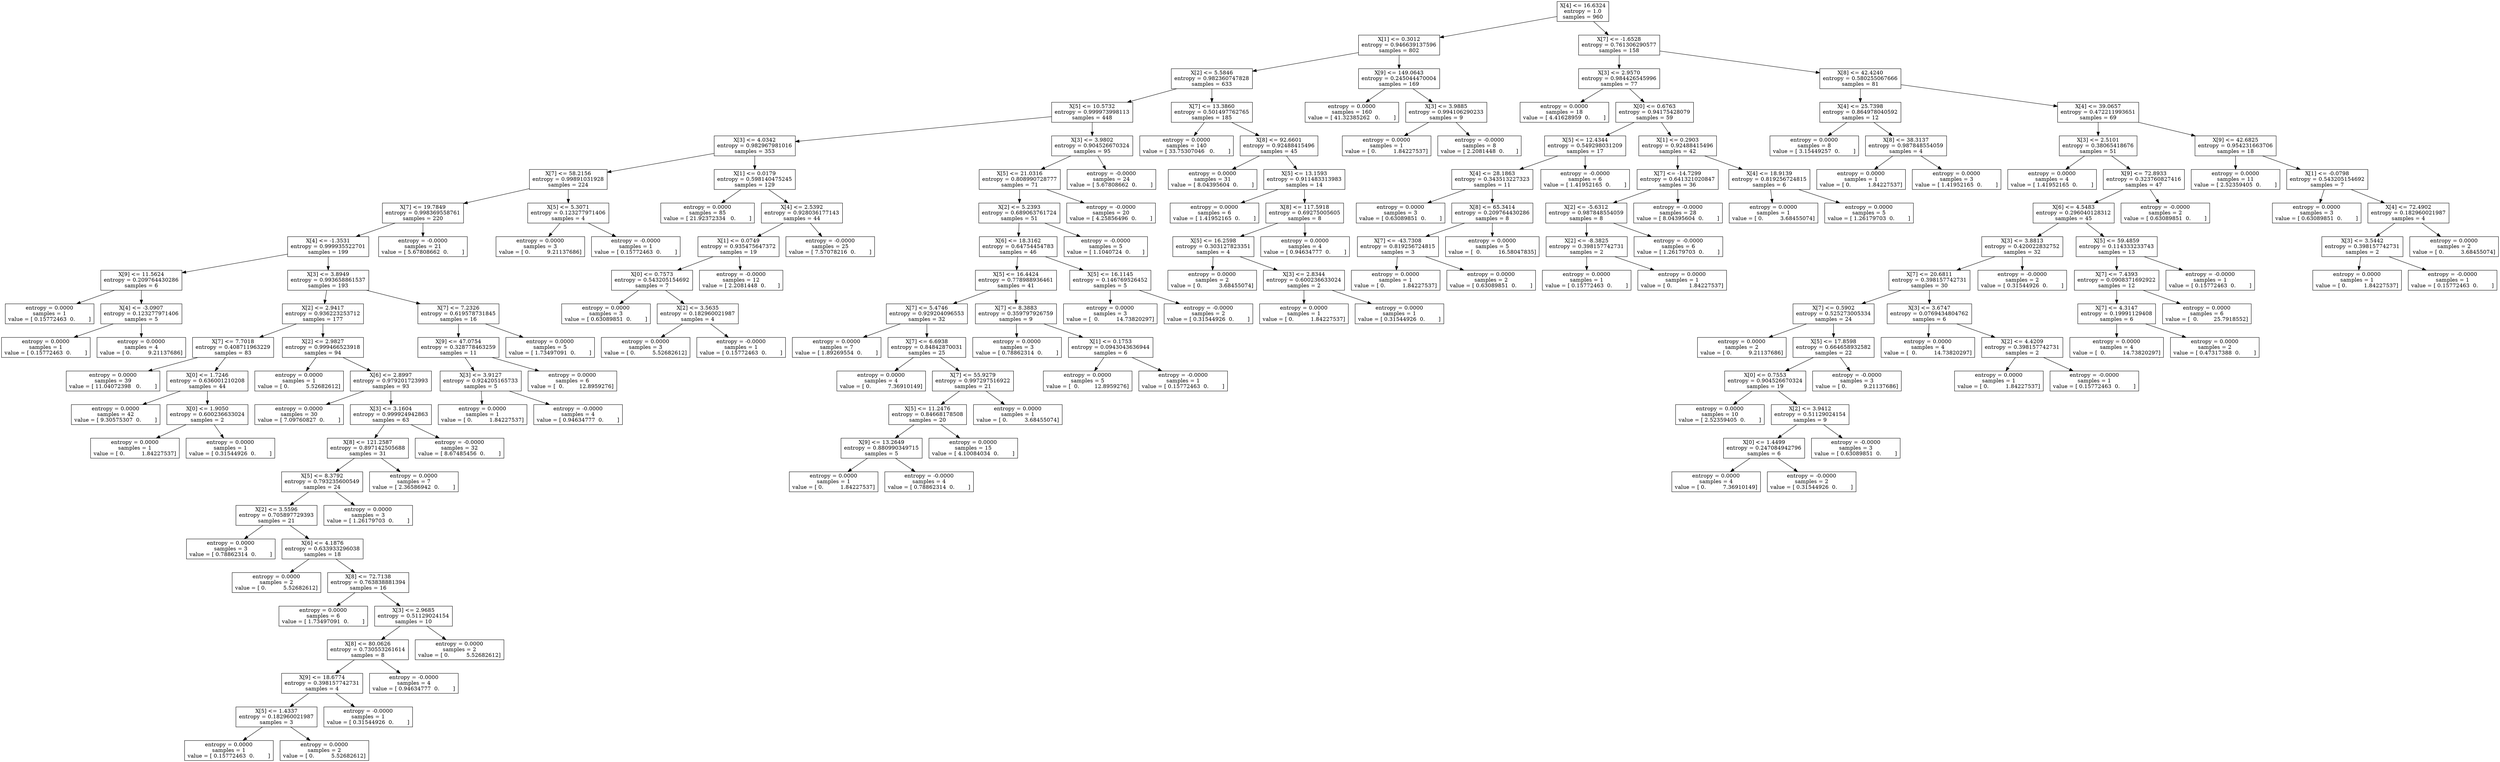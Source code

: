 digraph Tree {
0 [label="X[4] <= 16.6324\nentropy = 1.0\nsamples = 960", shape="box"] ;
1 [label="X[1] <= 0.3012\nentropy = 0.946639137596\nsamples = 802", shape="box"] ;
0 -> 1 ;
2 [label="X[2] <= 5.5846\nentropy = 0.982360747828\nsamples = 633", shape="box"] ;
1 -> 2 ;
3 [label="X[5] <= 10.5732\nentropy = 0.999973998113\nsamples = 448", shape="box"] ;
2 -> 3 ;
4 [label="X[3] <= 4.0342\nentropy = 0.982967981016\nsamples = 353", shape="box"] ;
3 -> 4 ;
5 [label="X[7] <= 58.2156\nentropy = 0.99891031928\nsamples = 224", shape="box"] ;
4 -> 5 ;
6 [label="X[7] <= 19.7849\nentropy = 0.998369558761\nsamples = 220", shape="box"] ;
5 -> 6 ;
7 [label="X[4] <= -1.3531\nentropy = 0.999935522701\nsamples = 199", shape="box"] ;
6 -> 7 ;
8 [label="X[9] <= 11.5624\nentropy = 0.209764430286\nsamples = 6", shape="box"] ;
7 -> 8 ;
9 [label="entropy = 0.0000\nsamples = 1\nvalue = [ 0.15772463  0.        ]", shape="box"] ;
8 -> 9 ;
10 [label="X[4] <= -3.0907\nentropy = 0.123277971406\nsamples = 5", shape="box"] ;
8 -> 10 ;
11 [label="entropy = 0.0000\nsamples = 1\nvalue = [ 0.15772463  0.        ]", shape="box"] ;
10 -> 11 ;
12 [label="entropy = 0.0000\nsamples = 4\nvalue = [ 0.          9.21137686]", shape="box"] ;
10 -> 12 ;
13 [label="X[3] <= 3.8949\nentropy = 0.993658861537\nsamples = 193", shape="box"] ;
7 -> 13 ;
14 [label="X[2] <= 2.9417\nentropy = 0.936223253712\nsamples = 177", shape="box"] ;
13 -> 14 ;
15 [label="X[7] <= 7.7018\nentropy = 0.408711963229\nsamples = 83", shape="box"] ;
14 -> 15 ;
16 [label="entropy = 0.0000\nsamples = 39\nvalue = [ 11.04072398   0.        ]", shape="box"] ;
15 -> 16 ;
17 [label="X[0] <= 1.7246\nentropy = 0.636001210208\nsamples = 44", shape="box"] ;
15 -> 17 ;
18 [label="entropy = 0.0000\nsamples = 42\nvalue = [ 9.30575307  0.        ]", shape="box"] ;
17 -> 18 ;
19 [label="X[0] <= 1.9050\nentropy = 0.600236633024\nsamples = 2", shape="box"] ;
17 -> 19 ;
20 [label="entropy = 0.0000\nsamples = 1\nvalue = [ 0.          1.84227537]", shape="box"] ;
19 -> 20 ;
21 [label="entropy = 0.0000\nsamples = 1\nvalue = [ 0.31544926  0.        ]", shape="box"] ;
19 -> 21 ;
22 [label="X[2] <= 2.9827\nentropy = 0.999466523918\nsamples = 94", shape="box"] ;
14 -> 22 ;
23 [label="entropy = 0.0000\nsamples = 1\nvalue = [ 0.          5.52682612]", shape="box"] ;
22 -> 23 ;
24 [label="X[6] <= 2.8997\nentropy = 0.979201723993\nsamples = 93", shape="box"] ;
22 -> 24 ;
25 [label="entropy = 0.0000\nsamples = 30\nvalue = [ 7.09760827  0.        ]", shape="box"] ;
24 -> 25 ;
26 [label="X[3] <= 3.1604\nentropy = 0.999924942863\nsamples = 63", shape="box"] ;
24 -> 26 ;
27 [label="X[8] <= 121.2587\nentropy = 0.897142505688\nsamples = 31", shape="box"] ;
26 -> 27 ;
28 [label="X[5] <= 8.3792\nentropy = 0.793235600549\nsamples = 24", shape="box"] ;
27 -> 28 ;
29 [label="X[2] <= 3.5596\nentropy = 0.705897729393\nsamples = 21", shape="box"] ;
28 -> 29 ;
30 [label="entropy = 0.0000\nsamples = 3\nvalue = [ 0.78862314  0.        ]", shape="box"] ;
29 -> 30 ;
31 [label="X[6] <= 4.1876\nentropy = 0.633933296038\nsamples = 18", shape="box"] ;
29 -> 31 ;
32 [label="entropy = 0.0000\nsamples = 2\nvalue = [ 0.          5.52682612]", shape="box"] ;
31 -> 32 ;
33 [label="X[8] <= 72.7138\nentropy = 0.763838881394\nsamples = 16", shape="box"] ;
31 -> 33 ;
34 [label="entropy = 0.0000\nsamples = 6\nvalue = [ 1.73497091  0.        ]", shape="box"] ;
33 -> 34 ;
35 [label="X[3] <= 2.9685\nentropy = 0.51129024154\nsamples = 10", shape="box"] ;
33 -> 35 ;
36 [label="X[8] <= 80.0626\nentropy = 0.730553261614\nsamples = 8", shape="box"] ;
35 -> 36 ;
37 [label="X[9] <= 18.6774\nentropy = 0.398157742731\nsamples = 4", shape="box"] ;
36 -> 37 ;
38 [label="X[5] <= 1.4337\nentropy = 0.182960021987\nsamples = 3", shape="box"] ;
37 -> 38 ;
39 [label="entropy = 0.0000\nsamples = 1\nvalue = [ 0.15772463  0.        ]", shape="box"] ;
38 -> 39 ;
40 [label="entropy = 0.0000\nsamples = 2\nvalue = [ 0.          5.52682612]", shape="box"] ;
38 -> 40 ;
41 [label="entropy = -0.0000\nsamples = 1\nvalue = [ 0.31544926  0.        ]", shape="box"] ;
37 -> 41 ;
42 [label="entropy = -0.0000\nsamples = 4\nvalue = [ 0.94634777  0.        ]", shape="box"] ;
36 -> 42 ;
43 [label="entropy = 0.0000\nsamples = 2\nvalue = [ 0.          5.52682612]", shape="box"] ;
35 -> 43 ;
44 [label="entropy = 0.0000\nsamples = 3\nvalue = [ 1.26179703  0.        ]", shape="box"] ;
28 -> 44 ;
45 [label="entropy = 0.0000\nsamples = 7\nvalue = [ 2.36586942  0.        ]", shape="box"] ;
27 -> 45 ;
46 [label="entropy = -0.0000\nsamples = 32\nvalue = [ 8.67485456  0.        ]", shape="box"] ;
26 -> 46 ;
47 [label="X[7] <= 7.2326\nentropy = 0.619578731845\nsamples = 16", shape="box"] ;
13 -> 47 ;
48 [label="X[9] <= 47.0754\nentropy = 0.328778463259\nsamples = 11", shape="box"] ;
47 -> 48 ;
49 [label="X[3] <= 3.9127\nentropy = 0.924205165733\nsamples = 5", shape="box"] ;
48 -> 49 ;
50 [label="entropy = 0.0000\nsamples = 1\nvalue = [ 0.          1.84227537]", shape="box"] ;
49 -> 50 ;
51 [label="entropy = -0.0000\nsamples = 4\nvalue = [ 0.94634777  0.        ]", shape="box"] ;
49 -> 51 ;
52 [label="entropy = 0.0000\nsamples = 6\nvalue = [  0.         12.8959276]", shape="box"] ;
48 -> 52 ;
53 [label="entropy = 0.0000\nsamples = 5\nvalue = [ 1.73497091  0.        ]", shape="box"] ;
47 -> 53 ;
54 [label="entropy = -0.0000\nsamples = 21\nvalue = [ 5.67808662  0.        ]", shape="box"] ;
6 -> 54 ;
55 [label="X[5] <= 5.3071\nentropy = 0.123277971406\nsamples = 4", shape="box"] ;
5 -> 55 ;
56 [label="entropy = 0.0000\nsamples = 3\nvalue = [ 0.          9.21137686]", shape="box"] ;
55 -> 56 ;
57 [label="entropy = -0.0000\nsamples = 1\nvalue = [ 0.15772463  0.        ]", shape="box"] ;
55 -> 57 ;
58 [label="X[1] <= 0.0179\nentropy = 0.598140475245\nsamples = 129", shape="box"] ;
4 -> 58 ;
59 [label="entropy = 0.0000\nsamples = 85\nvalue = [ 21.92372334   0.        ]", shape="box"] ;
58 -> 59 ;
60 [label="X[4] <= 2.5392\nentropy = 0.928036177143\nsamples = 44", shape="box"] ;
58 -> 60 ;
61 [label="X[1] <= 0.0749\nentropy = 0.935475647372\nsamples = 19", shape="box"] ;
60 -> 61 ;
62 [label="X[0] <= 0.7573\nentropy = 0.543205154692\nsamples = 7", shape="box"] ;
61 -> 62 ;
63 [label="entropy = 0.0000\nsamples = 3\nvalue = [ 0.63089851  0.        ]", shape="box"] ;
62 -> 63 ;
64 [label="X[2] <= 3.5635\nentropy = 0.182960021987\nsamples = 4", shape="box"] ;
62 -> 64 ;
65 [label="entropy = 0.0000\nsamples = 3\nvalue = [ 0.          5.52682612]", shape="box"] ;
64 -> 65 ;
66 [label="entropy = -0.0000\nsamples = 1\nvalue = [ 0.15772463  0.        ]", shape="box"] ;
64 -> 66 ;
67 [label="entropy = -0.0000\nsamples = 12\nvalue = [ 2.2081448  0.       ]", shape="box"] ;
61 -> 67 ;
68 [label="entropy = -0.0000\nsamples = 25\nvalue = [ 7.57078216  0.        ]", shape="box"] ;
60 -> 68 ;
69 [label="X[3] <= 3.9802\nentropy = 0.904526670324\nsamples = 95", shape="box"] ;
3 -> 69 ;
70 [label="X[5] <= 21.0316\nentropy = 0.808990728777\nsamples = 71", shape="box"] ;
69 -> 70 ;
71 [label="X[2] <= 5.2393\nentropy = 0.689063761724\nsamples = 51", shape="box"] ;
70 -> 71 ;
72 [label="X[6] <= 18.3162\nentropy = 0.64754454783\nsamples = 46", shape="box"] ;
71 -> 72 ;
73 [label="X[5] <= 16.4424\nentropy = 0.778988936461\nsamples = 41", shape="box"] ;
72 -> 73 ;
74 [label="X[7] <= 5.4746\nentropy = 0.929204096553\nsamples = 32", shape="box"] ;
73 -> 74 ;
75 [label="entropy = 0.0000\nsamples = 7\nvalue = [ 1.89269554  0.        ]", shape="box"] ;
74 -> 75 ;
76 [label="X[7] <= 6.6938\nentropy = 0.84842870031\nsamples = 25", shape="box"] ;
74 -> 76 ;
77 [label="entropy = 0.0000\nsamples = 4\nvalue = [ 0.          7.36910149]", shape="box"] ;
76 -> 77 ;
78 [label="X[7] <= 55.9279\nentropy = 0.997297516922\nsamples = 21", shape="box"] ;
76 -> 78 ;
79 [label="X[5] <= 11.2476\nentropy = 0.84668178508\nsamples = 20", shape="box"] ;
78 -> 79 ;
80 [label="X[9] <= 13.2649\nentropy = 0.880990349715\nsamples = 5", shape="box"] ;
79 -> 80 ;
81 [label="entropy = 0.0000\nsamples = 1\nvalue = [ 0.          1.84227537]", shape="box"] ;
80 -> 81 ;
82 [label="entropy = -0.0000\nsamples = 4\nvalue = [ 0.78862314  0.        ]", shape="box"] ;
80 -> 82 ;
83 [label="entropy = 0.0000\nsamples = 15\nvalue = [ 4.10084034  0.        ]", shape="box"] ;
79 -> 83 ;
84 [label="entropy = 0.0000\nsamples = 1\nvalue = [ 0.          3.68455074]", shape="box"] ;
78 -> 84 ;
85 [label="X[7] <= 8.3883\nentropy = 0.359797926759\nsamples = 9", shape="box"] ;
73 -> 85 ;
86 [label="entropy = 0.0000\nsamples = 3\nvalue = [ 0.78862314  0.        ]", shape="box"] ;
85 -> 86 ;
87 [label="X[1] <= 0.1753\nentropy = 0.0943043636944\nsamples = 6", shape="box"] ;
85 -> 87 ;
88 [label="entropy = 0.0000\nsamples = 5\nvalue = [  0.         12.8959276]", shape="box"] ;
87 -> 88 ;
89 [label="entropy = -0.0000\nsamples = 1\nvalue = [ 0.15772463  0.        ]", shape="box"] ;
87 -> 89 ;
90 [label="X[5] <= 16.1145\nentropy = 0.146769526452\nsamples = 5", shape="box"] ;
72 -> 90 ;
91 [label="entropy = 0.0000\nsamples = 3\nvalue = [  0.          14.73820297]", shape="box"] ;
90 -> 91 ;
92 [label="entropy = -0.0000\nsamples = 2\nvalue = [ 0.31544926  0.        ]", shape="box"] ;
90 -> 92 ;
93 [label="entropy = -0.0000\nsamples = 5\nvalue = [ 1.1040724  0.       ]", shape="box"] ;
71 -> 93 ;
94 [label="entropy = -0.0000\nsamples = 20\nvalue = [ 4.25856496  0.        ]", shape="box"] ;
70 -> 94 ;
95 [label="entropy = -0.0000\nsamples = 24\nvalue = [ 5.67808662  0.        ]", shape="box"] ;
69 -> 95 ;
96 [label="X[7] <= 13.3860\nentropy = 0.501497762765\nsamples = 185", shape="box"] ;
2 -> 96 ;
97 [label="entropy = 0.0000\nsamples = 140\nvalue = [ 33.75307046   0.        ]", shape="box"] ;
96 -> 97 ;
98 [label="X[8] <= 92.6601\nentropy = 0.92488415496\nsamples = 45", shape="box"] ;
96 -> 98 ;
99 [label="entropy = 0.0000\nsamples = 31\nvalue = [ 8.04395604  0.        ]", shape="box"] ;
98 -> 99 ;
100 [label="X[5] <= 13.1593\nentropy = 0.911483313983\nsamples = 14", shape="box"] ;
98 -> 100 ;
101 [label="entropy = 0.0000\nsamples = 6\nvalue = [ 1.41952165  0.        ]", shape="box"] ;
100 -> 101 ;
102 [label="X[8] <= 117.5918\nentropy = 0.69275005605\nsamples = 8", shape="box"] ;
100 -> 102 ;
103 [label="X[5] <= 16.2598\nentropy = 0.303127823351\nsamples = 4", shape="box"] ;
102 -> 103 ;
104 [label="entropy = 0.0000\nsamples = 2\nvalue = [ 0.          3.68455074]", shape="box"] ;
103 -> 104 ;
105 [label="X[3] <= 2.8344\nentropy = 0.600236633024\nsamples = 2", shape="box"] ;
103 -> 105 ;
106 [label="entropy = 0.0000\nsamples = 1\nvalue = [ 0.          1.84227537]", shape="box"] ;
105 -> 106 ;
107 [label="entropy = 0.0000\nsamples = 1\nvalue = [ 0.31544926  0.        ]", shape="box"] ;
105 -> 107 ;
108 [label="entropy = 0.0000\nsamples = 4\nvalue = [ 0.94634777  0.        ]", shape="box"] ;
102 -> 108 ;
109 [label="X[9] <= 149.0643\nentropy = 0.245044470004\nsamples = 169", shape="box"] ;
1 -> 109 ;
110 [label="entropy = 0.0000\nsamples = 160\nvalue = [ 41.32385262   0.        ]", shape="box"] ;
109 -> 110 ;
111 [label="X[3] <= 3.9885\nentropy = 0.994106290233\nsamples = 9", shape="box"] ;
109 -> 111 ;
112 [label="entropy = 0.0000\nsamples = 1\nvalue = [ 0.          1.84227537]", shape="box"] ;
111 -> 112 ;
113 [label="entropy = -0.0000\nsamples = 8\nvalue = [ 2.2081448  0.       ]", shape="box"] ;
111 -> 113 ;
114 [label="X[7] <= -1.6528\nentropy = 0.761306290577\nsamples = 158", shape="box"] ;
0 -> 114 ;
115 [label="X[3] <= 2.9570\nentropy = 0.984426545996\nsamples = 77", shape="box"] ;
114 -> 115 ;
116 [label="entropy = 0.0000\nsamples = 18\nvalue = [ 4.41628959  0.        ]", shape="box"] ;
115 -> 116 ;
117 [label="X[0] <= 0.6763\nentropy = 0.94175428079\nsamples = 59", shape="box"] ;
115 -> 117 ;
118 [label="X[5] <= 12.4344\nentropy = 0.549298031209\nsamples = 17", shape="box"] ;
117 -> 118 ;
119 [label="X[4] <= 28.1863\nentropy = 0.343513227323\nsamples = 11", shape="box"] ;
118 -> 119 ;
120 [label="entropy = 0.0000\nsamples = 3\nvalue = [ 0.63089851  0.        ]", shape="box"] ;
119 -> 120 ;
121 [label="X[8] <= 65.3414\nentropy = 0.209764430286\nsamples = 8", shape="box"] ;
119 -> 121 ;
122 [label="X[7] <= -43.7308\nentropy = 0.819256724815\nsamples = 3", shape="box"] ;
121 -> 122 ;
123 [label="entropy = 0.0000\nsamples = 1\nvalue = [ 0.          1.84227537]", shape="box"] ;
122 -> 123 ;
124 [label="entropy = 0.0000\nsamples = 2\nvalue = [ 0.63089851  0.        ]", shape="box"] ;
122 -> 124 ;
125 [label="entropy = 0.0000\nsamples = 5\nvalue = [  0.          16.58047835]", shape="box"] ;
121 -> 125 ;
126 [label="entropy = -0.0000\nsamples = 6\nvalue = [ 1.41952165  0.        ]", shape="box"] ;
118 -> 126 ;
127 [label="X[1] <= 0.2903\nentropy = 0.92488415496\nsamples = 42", shape="box"] ;
117 -> 127 ;
128 [label="X[7] <= -14.7299\nentropy = 0.641321020847\nsamples = 36", shape="box"] ;
127 -> 128 ;
129 [label="X[2] <= -5.6312\nentropy = 0.987848554059\nsamples = 8", shape="box"] ;
128 -> 129 ;
130 [label="X[2] <= -8.3825\nentropy = 0.398157742731\nsamples = 2", shape="box"] ;
129 -> 130 ;
131 [label="entropy = 0.0000\nsamples = 1\nvalue = [ 0.15772463  0.        ]", shape="box"] ;
130 -> 131 ;
132 [label="entropy = 0.0000\nsamples = 1\nvalue = [ 0.          1.84227537]", shape="box"] ;
130 -> 132 ;
133 [label="entropy = -0.0000\nsamples = 6\nvalue = [ 1.26179703  0.        ]", shape="box"] ;
129 -> 133 ;
134 [label="entropy = -0.0000\nsamples = 28\nvalue = [ 8.04395604  0.        ]", shape="box"] ;
128 -> 134 ;
135 [label="X[4] <= 18.9139\nentropy = 0.819256724815\nsamples = 6", shape="box"] ;
127 -> 135 ;
136 [label="entropy = 0.0000\nsamples = 1\nvalue = [ 0.          3.68455074]", shape="box"] ;
135 -> 136 ;
137 [label="entropy = 0.0000\nsamples = 5\nvalue = [ 1.26179703  0.        ]", shape="box"] ;
135 -> 137 ;
138 [label="X[8] <= 42.4240\nentropy = 0.580255067666\nsamples = 81", shape="box"] ;
114 -> 138 ;
139 [label="X[4] <= 25.7398\nentropy = 0.864978040592\nsamples = 12", shape="box"] ;
138 -> 139 ;
140 [label="entropy = 0.0000\nsamples = 8\nvalue = [ 3.15449257  0.        ]", shape="box"] ;
139 -> 140 ;
141 [label="X[8] <= 38.3137\nentropy = 0.987848554059\nsamples = 4", shape="box"] ;
139 -> 141 ;
142 [label="entropy = 0.0000\nsamples = 1\nvalue = [ 0.          1.84227537]", shape="box"] ;
141 -> 142 ;
143 [label="entropy = 0.0000\nsamples = 3\nvalue = [ 1.41952165  0.        ]", shape="box"] ;
141 -> 143 ;
144 [label="X[4] <= 39.0657\nentropy = 0.472211993651\nsamples = 69", shape="box"] ;
138 -> 144 ;
145 [label="X[3] <= 2.5101\nentropy = 0.38065418676\nsamples = 51", shape="box"] ;
144 -> 145 ;
146 [label="entropy = 0.0000\nsamples = 4\nvalue = [ 1.41952165  0.        ]", shape="box"] ;
145 -> 146 ;
147 [label="X[9] <= 72.8933\nentropy = 0.323760827416\nsamples = 47", shape="box"] ;
145 -> 147 ;
148 [label="X[6] <= 4.5483\nentropy = 0.296040128312\nsamples = 45", shape="box"] ;
147 -> 148 ;
149 [label="X[3] <= 3.8813\nentropy = 0.420022832752\nsamples = 32", shape="box"] ;
148 -> 149 ;
150 [label="X[7] <= 20.6811\nentropy = 0.398157742731\nsamples = 30", shape="box"] ;
149 -> 150 ;
151 [label="X[7] <= 0.5902\nentropy = 0.525273005334\nsamples = 24", shape="box"] ;
150 -> 151 ;
152 [label="entropy = 0.0000\nsamples = 2\nvalue = [ 0.          9.21137686]", shape="box"] ;
151 -> 152 ;
153 [label="X[5] <= 17.8598\nentropy = 0.664658932582\nsamples = 22", shape="box"] ;
151 -> 153 ;
154 [label="X[0] <= 0.7553\nentropy = 0.904526670324\nsamples = 19", shape="box"] ;
153 -> 154 ;
155 [label="entropy = 0.0000\nsamples = 10\nvalue = [ 2.52359405  0.        ]", shape="box"] ;
154 -> 155 ;
156 [label="X[2] <= 3.9412\nentropy = 0.51129024154\nsamples = 9", shape="box"] ;
154 -> 156 ;
157 [label="X[0] <= 1.4499\nentropy = 0.247084942796\nsamples = 6", shape="box"] ;
156 -> 157 ;
158 [label="entropy = 0.0000\nsamples = 4\nvalue = [ 0.          7.36910149]", shape="box"] ;
157 -> 158 ;
159 [label="entropy = -0.0000\nsamples = 2\nvalue = [ 0.31544926  0.        ]", shape="box"] ;
157 -> 159 ;
160 [label="entropy = -0.0000\nsamples = 3\nvalue = [ 0.63089851  0.        ]", shape="box"] ;
156 -> 160 ;
161 [label="entropy = -0.0000\nsamples = 3\nvalue = [ 0.          9.21137686]", shape="box"] ;
153 -> 161 ;
162 [label="X[3] <= 3.6747\nentropy = 0.0769434804762\nsamples = 6", shape="box"] ;
150 -> 162 ;
163 [label="entropy = 0.0000\nsamples = 4\nvalue = [  0.          14.73820297]", shape="box"] ;
162 -> 163 ;
164 [label="X[2] <= 4.4209\nentropy = 0.398157742731\nsamples = 2", shape="box"] ;
162 -> 164 ;
165 [label="entropy = 0.0000\nsamples = 1\nvalue = [ 0.          1.84227537]", shape="box"] ;
164 -> 165 ;
166 [label="entropy = -0.0000\nsamples = 1\nvalue = [ 0.15772463  0.        ]", shape="box"] ;
164 -> 166 ;
167 [label="entropy = -0.0000\nsamples = 2\nvalue = [ 0.31544926  0.        ]", shape="box"] ;
149 -> 167 ;
168 [label="X[5] <= 59.4859\nentropy = 0.114333233743\nsamples = 13", shape="box"] ;
148 -> 168 ;
169 [label="X[7] <= 7.4393\nentropy = 0.0908371692922\nsamples = 12", shape="box"] ;
168 -> 169 ;
170 [label="X[7] <= 4.3147\nentropy = 0.19991129408\nsamples = 6", shape="box"] ;
169 -> 170 ;
171 [label="entropy = 0.0000\nsamples = 4\nvalue = [  0.          14.73820297]", shape="box"] ;
170 -> 171 ;
172 [label="entropy = 0.0000\nsamples = 2\nvalue = [ 0.47317388  0.        ]", shape="box"] ;
170 -> 172 ;
173 [label="entropy = 0.0000\nsamples = 6\nvalue = [  0.         25.7918552]", shape="box"] ;
169 -> 173 ;
174 [label="entropy = -0.0000\nsamples = 1\nvalue = [ 0.15772463  0.        ]", shape="box"] ;
168 -> 174 ;
175 [label="entropy = -0.0000\nsamples = 2\nvalue = [ 0.63089851  0.        ]", shape="box"] ;
147 -> 175 ;
176 [label="X[9] <= 42.6825\nentropy = 0.954231663706\nsamples = 18", shape="box"] ;
144 -> 176 ;
177 [label="entropy = 0.0000\nsamples = 11\nvalue = [ 2.52359405  0.        ]", shape="box"] ;
176 -> 177 ;
178 [label="X[1] <= -0.0798\nentropy = 0.543205154692\nsamples = 7", shape="box"] ;
176 -> 178 ;
179 [label="entropy = 0.0000\nsamples = 3\nvalue = [ 0.63089851  0.        ]", shape="box"] ;
178 -> 179 ;
180 [label="X[4] <= 72.4902\nentropy = 0.182960021987\nsamples = 4", shape="box"] ;
178 -> 180 ;
181 [label="X[3] <= 3.5442\nentropy = 0.398157742731\nsamples = 2", shape="box"] ;
180 -> 181 ;
182 [label="entropy = 0.0000\nsamples = 1\nvalue = [ 0.          1.84227537]", shape="box"] ;
181 -> 182 ;
183 [label="entropy = -0.0000\nsamples = 1\nvalue = [ 0.15772463  0.        ]", shape="box"] ;
181 -> 183 ;
184 [label="entropy = 0.0000\nsamples = 2\nvalue = [ 0.          3.68455074]", shape="box"] ;
180 -> 184 ;
}